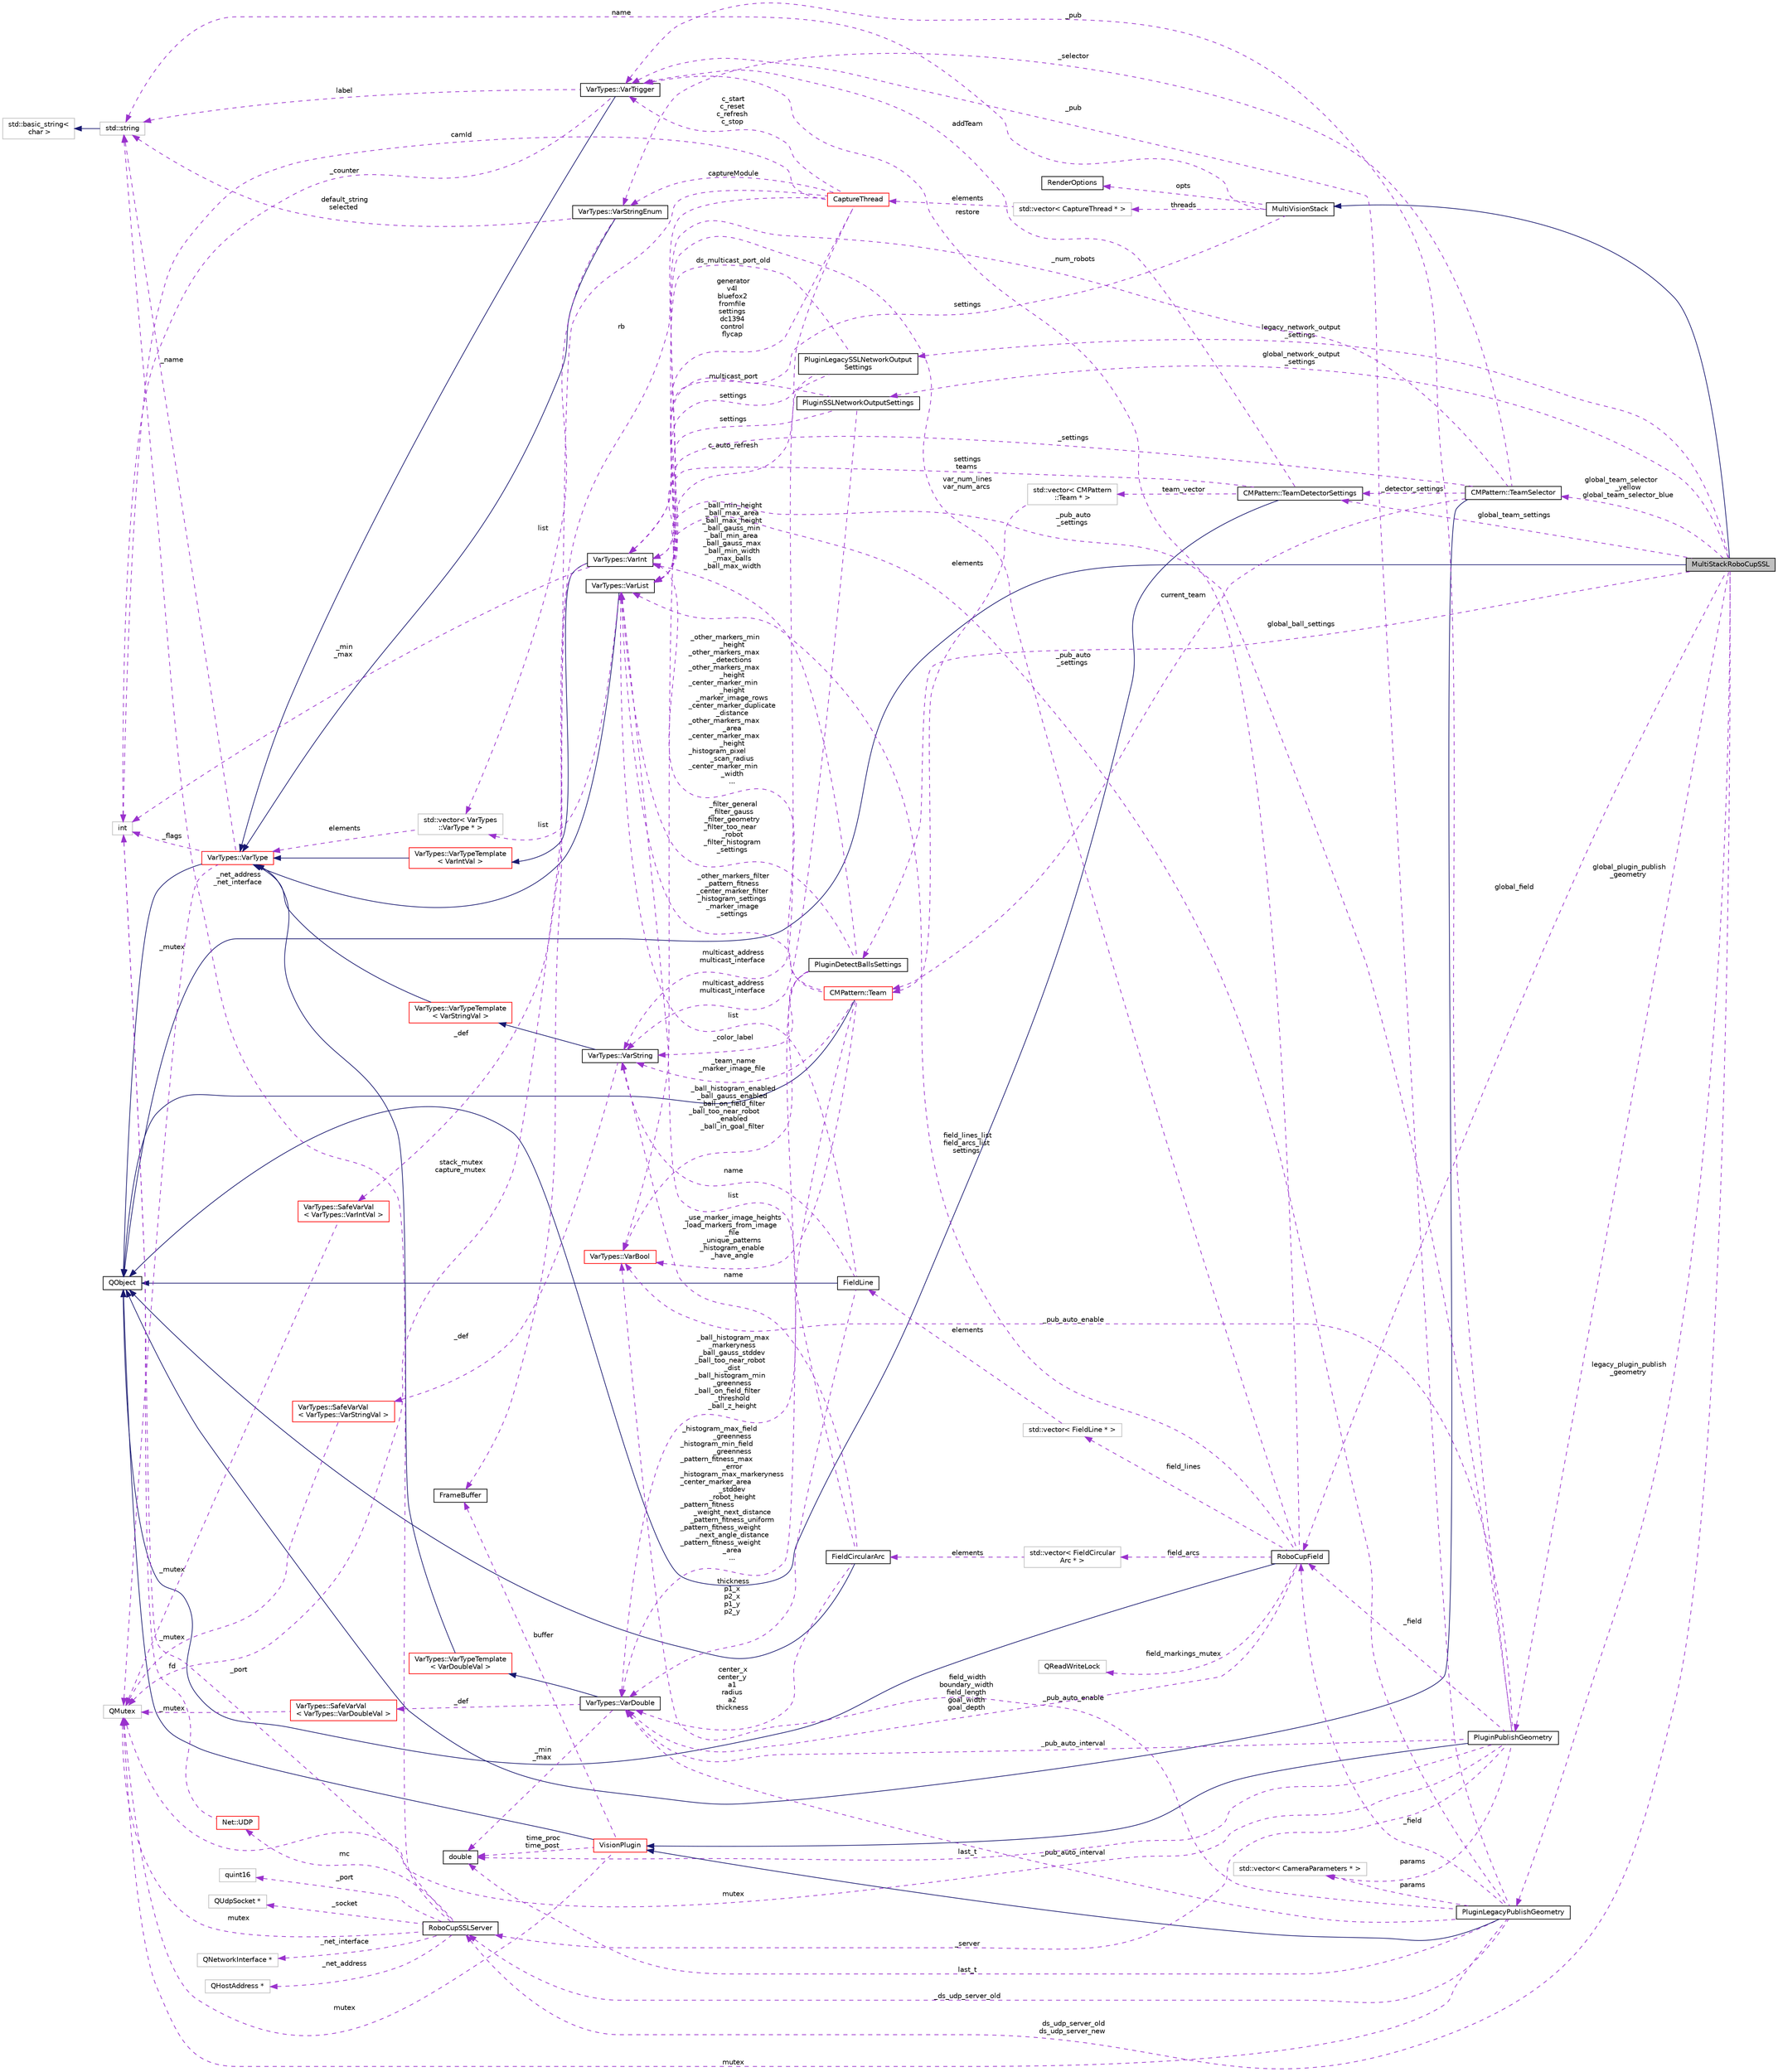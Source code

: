 digraph "MultiStackRoboCupSSL"
{
 // INTERACTIVE_SVG=YES
  edge [fontname="Helvetica",fontsize="10",labelfontname="Helvetica",labelfontsize="10"];
  node [fontname="Helvetica",fontsize="10",shape=record];
  rankdir="LR";
  Node1 [label="MultiStackRoboCupSSL",height=0.2,width=0.4,color="black", fillcolor="grey75", style="filled", fontcolor="black"];
  Node2 -> Node1 [dir="back",color="midnightblue",fontsize="10",style="solid",fontname="Helvetica"];
  Node2 [label="QObject",height=0.2,width=0.4,color="black", fillcolor="white", style="filled",URL="$dc/d4f/class_q_object.html"];
  Node3 -> Node1 [dir="back",color="midnightblue",fontsize="10",style="solid",fontname="Helvetica"];
  Node3 [label="MultiVisionStack",height=0.2,width=0.4,color="black", fillcolor="white", style="filled",URL="$dc/d23/class_multi_vision_stack.html",tooltip="Base-class of a multi-threaded / multi-camera vision stack. "];
  Node4 -> Node3 [dir="back",color="darkorchid3",fontsize="10",style="dashed",label=" settings" ,fontname="Helvetica"];
  Node4 [label="VarTypes::VarList",height=0.2,width=0.4,color="black", fillcolor="white", style="filled",URL="$d1/d74/class_var_types_1_1_var_list.html",tooltip="This is the list type of the VarTypes system. "];
  Node5 -> Node4 [dir="back",color="midnightblue",fontsize="10",style="solid",fontname="Helvetica"];
  Node5 [label="VarTypes::VarType",height=0.2,width=0.4,color="red", fillcolor="white", style="filled",URL="$d4/d59/class_var_types_1_1_var_type.html",tooltip="The base class of the VarTypes system. "];
  Node2 -> Node5 [dir="back",color="midnightblue",fontsize="10",style="solid",fontname="Helvetica"];
  Node6 -> Node5 [dir="back",color="darkorchid3",fontsize="10",style="dashed",label=" _flags" ,fontname="Helvetica"];
  Node6 [label="int",height=0.2,width=0.4,color="grey75", fillcolor="white", style="filled"];
  Node7 -> Node5 [dir="back",color="darkorchid3",fontsize="10",style="dashed",label=" _name" ,fontname="Helvetica"];
  Node7 [label="std::string",height=0.2,width=0.4,color="grey75", fillcolor="white", style="filled",tooltip="STL class. "];
  Node8 -> Node7 [dir="back",color="midnightblue",fontsize="10",style="solid",fontname="Helvetica"];
  Node8 [label="std::basic_string\<\l char \>",height=0.2,width=0.4,color="grey75", fillcolor="white", style="filled",tooltip="STL class. "];
  Node9 -> Node5 [dir="back",color="darkorchid3",fontsize="10",style="dashed",label=" _mutex" ,fontname="Helvetica"];
  Node9 [label="QMutex",height=0.2,width=0.4,color="grey75", fillcolor="white", style="filled"];
  Node10 -> Node4 [dir="back",color="darkorchid3",fontsize="10",style="dashed",label=" list" ,fontname="Helvetica"];
  Node10 [label="std::vector\< VarTypes\l::VarType * \>",height=0.2,width=0.4,color="grey75", fillcolor="white", style="filled"];
  Node5 -> Node10 [dir="back",color="darkorchid3",fontsize="10",style="dashed",label=" elements" ,fontname="Helvetica"];
  Node11 -> Node3 [dir="back",color="darkorchid3",fontsize="10",style="dashed",label=" threads" ,fontname="Helvetica"];
  Node11 [label="std::vector\< CaptureThread * \>",height=0.2,width=0.4,color="grey75", fillcolor="white", style="filled"];
  Node12 -> Node11 [dir="back",color="darkorchid3",fontsize="10",style="dashed",label=" elements" ,fontname="Helvetica"];
  Node12 [label="CaptureThread",height=0.2,width=0.4,color="red", fillcolor="white", style="filled",URL="$d6/de9/class_capture_thread.html",tooltip="A thread for capturing and processing video data. "];
  Node4 -> Node12 [dir="back",color="darkorchid3",fontsize="10",style="dashed",label=" generator\nv4l\nbluefox2\nfromfile\nsettings\ndc1394\ncontrol\nflycap" ,fontname="Helvetica"];
  Node13 -> Node12 [dir="back",color="darkorchid3",fontsize="10",style="dashed",label=" captureModule" ,fontname="Helvetica"];
  Node13 [label="VarTypes::VarStringEnum",height=0.2,width=0.4,color="black", fillcolor="white", style="filled",URL="$dc/d6f/class_var_types_1_1_var_string_enum.html",tooltip="This is the string enumeration VarType of the VarTypes system. "];
  Node5 -> Node13 [dir="back",color="midnightblue",fontsize="10",style="solid",fontname="Helvetica"];
  Node10 -> Node13 [dir="back",color="darkorchid3",fontsize="10",style="dashed",label=" list" ,fontname="Helvetica"];
  Node7 -> Node13 [dir="back",color="darkorchid3",fontsize="10",style="dashed",label=" default_string\nselected" ,fontname="Helvetica"];
  Node14 -> Node12 [dir="back",color="darkorchid3",fontsize="10",style="dashed",label=" c_auto_refresh" ,fontname="Helvetica"];
  Node14 [label="VarTypes::VarBool",height=0.2,width=0.4,color="red", fillcolor="white", style="filled",URL="$dc/da5/class_var_types_1_1_var_bool.html",tooltip="A Vartype for storing booleans. "];
  Node15 -> Node12 [dir="back",color="darkorchid3",fontsize="10",style="dashed",label=" rb" ,fontname="Helvetica"];
  Node15 [label="FrameBuffer",height=0.2,width=0.4,color="black", fillcolor="white", style="filled",URL="$d8/d23/class_frame_buffer.html",tooltip="A RingBuffer consisting of items of type FrameData. "];
  Node6 -> Node12 [dir="back",color="darkorchid3",fontsize="10",style="dashed",label=" camId" ,fontname="Helvetica"];
  Node16 -> Node12 [dir="back",color="darkorchid3",fontsize="10",style="dashed",label=" c_start\nc_reset\nc_refresh\nc_stop" ,fontname="Helvetica"];
  Node16 [label="VarTypes::VarTrigger",height=0.2,width=0.4,color="black", fillcolor="white", style="filled",URL="$d8/d89/class_var_types_1_1_var_trigger.html",tooltip="This is a Trigger-like VarType of the VarTypes system. "];
  Node5 -> Node16 [dir="back",color="midnightblue",fontsize="10",style="solid",fontname="Helvetica"];
  Node6 -> Node16 [dir="back",color="darkorchid3",fontsize="10",style="dashed",label=" _counter" ,fontname="Helvetica"];
  Node7 -> Node16 [dir="back",color="darkorchid3",fontsize="10",style="dashed",label=" label" ,fontname="Helvetica"];
  Node9 -> Node12 [dir="back",color="darkorchid3",fontsize="10",style="dashed",label=" stack_mutex\ncapture_mutex" ,fontname="Helvetica"];
  Node17 -> Node3 [dir="back",color="darkorchid3",fontsize="10",style="dashed",label=" opts" ,fontname="Helvetica"];
  Node17 [label="RenderOptions",height=0.2,width=0.4,color="black", fillcolor="white", style="filled",URL="$de/d7d/class_render_options.html",tooltip="A class with visualization parameters. "];
  Node7 -> Node3 [dir="back",color="darkorchid3",fontsize="10",style="dashed",label=" name" ,fontname="Helvetica"];
  Node18 -> Node1 [dir="back",color="darkorchid3",fontsize="10",style="dashed",label=" legacy_network_output\l_settings" ,fontname="Helvetica"];
  Node18 [label="PluginLegacySSLNetworkOutput\lSettings",height=0.2,width=0.4,color="black", fillcolor="white", style="filled",URL="$de/d4b/class_plugin_legacy_s_s_l_network_output_settings.html"];
  Node4 -> Node18 [dir="back",color="darkorchid3",fontsize="10",style="dashed",label=" settings" ,fontname="Helvetica"];
  Node19 -> Node18 [dir="back",color="darkorchid3",fontsize="10",style="dashed",label=" ds_multicast_port_old" ,fontname="Helvetica"];
  Node19 [label="VarTypes::VarInt",height=0.2,width=0.4,color="black", fillcolor="white", style="filled",URL="$d0/d6c/class_var_types_1_1_var_int.html",tooltip="A Vartype for storing integers. "];
  Node20 -> Node19 [dir="back",color="midnightblue",fontsize="10",style="solid",fontname="Helvetica"];
  Node20 [label="VarTypes::VarTypeTemplate\l\< VarIntVal \>",height=0.2,width=0.4,color="red", fillcolor="white", style="filled",URL="$d7/d38/class_var_types_1_1_var_type_template.html"];
  Node5 -> Node20 [dir="back",color="midnightblue",fontsize="10",style="solid",fontname="Helvetica"];
  Node21 -> Node19 [dir="back",color="darkorchid3",fontsize="10",style="dashed",label=" _def" ,fontname="Helvetica"];
  Node21 [label="VarTypes::SafeVarVal\l\< VarTypes::VarIntVal \>",height=0.2,width=0.4,color="red", fillcolor="white", style="filled",URL="$d2/dc4/class_var_types_1_1_safe_var_val.html"];
  Node9 -> Node21 [dir="back",color="darkorchid3",fontsize="10",style="dashed",label=" _mutex" ,fontname="Helvetica"];
  Node6 -> Node19 [dir="back",color="darkorchid3",fontsize="10",style="dashed",label=" _min\n_max" ,fontname="Helvetica"];
  Node22 -> Node18 [dir="back",color="darkorchid3",fontsize="10",style="dashed",label=" multicast_address\nmulticast_interface" ,fontname="Helvetica"];
  Node22 [label="VarTypes::VarString",height=0.2,width=0.4,color="black", fillcolor="white", style="filled",URL="$d5/deb/class_var_types_1_1_var_string.html",tooltip="This is the string VarType of the VarTypes system. "];
  Node23 -> Node22 [dir="back",color="midnightblue",fontsize="10",style="solid",fontname="Helvetica"];
  Node23 [label="VarTypes::VarTypeTemplate\l\< VarStringVal \>",height=0.2,width=0.4,color="red", fillcolor="white", style="filled",URL="$d7/d38/class_var_types_1_1_var_type_template.html"];
  Node5 -> Node23 [dir="back",color="midnightblue",fontsize="10",style="solid",fontname="Helvetica"];
  Node24 -> Node22 [dir="back",color="darkorchid3",fontsize="10",style="dashed",label=" _def" ,fontname="Helvetica"];
  Node24 [label="VarTypes::SafeVarVal\l\< VarTypes::VarStringVal \>",height=0.2,width=0.4,color="red", fillcolor="white", style="filled",URL="$d2/dc4/class_var_types_1_1_safe_var_val.html"];
  Node9 -> Node24 [dir="back",color="darkorchid3",fontsize="10",style="dashed",label=" _mutex" ,fontname="Helvetica"];
  Node25 -> Node1 [dir="back",color="darkorchid3",fontsize="10",style="dashed",label=" global_network_output\l_settings" ,fontname="Helvetica"];
  Node25 [label="PluginSSLNetworkOutputSettings",height=0.2,width=0.4,color="black", fillcolor="white", style="filled",URL="$dd/d3e/class_plugin_s_s_l_network_output_settings.html"];
  Node4 -> Node25 [dir="back",color="darkorchid3",fontsize="10",style="dashed",label=" settings" ,fontname="Helvetica"];
  Node19 -> Node25 [dir="back",color="darkorchid3",fontsize="10",style="dashed",label=" multicast_port" ,fontname="Helvetica"];
  Node22 -> Node25 [dir="back",color="darkorchid3",fontsize="10",style="dashed",label=" multicast_address\nmulticast_interface" ,fontname="Helvetica"];
  Node26 -> Node1 [dir="back",color="darkorchid3",fontsize="10",style="dashed",label=" global_team_settings" ,fontname="Helvetica"];
  Node26 [label="CMPattern::TeamDetectorSettings",height=0.2,width=0.4,color="black", fillcolor="white", style="filled",URL="$d2/d12/class_c_m_pattern_1_1_team_detector_settings.html"];
  Node2 -> Node26 [dir="back",color="midnightblue",fontsize="10",style="solid",fontname="Helvetica"];
  Node4 -> Node26 [dir="back",color="darkorchid3",fontsize="10",style="dashed",label=" settings\nteams" ,fontname="Helvetica"];
  Node27 -> Node26 [dir="back",color="darkorchid3",fontsize="10",style="dashed",label=" team_vector" ,fontname="Helvetica"];
  Node27 [label="std::vector\< CMPattern\l::Team * \>",height=0.2,width=0.4,color="grey75", fillcolor="white", style="filled"];
  Node28 -> Node27 [dir="back",color="darkorchid3",fontsize="10",style="dashed",label=" elements" ,fontname="Helvetica"];
  Node28 [label="CMPattern::Team",height=0.2,width=0.4,color="red", fillcolor="white", style="filled",URL="$dd/d8f/class_c_m_pattern_1_1_team.html"];
  Node2 -> Node28 [dir="back",color="midnightblue",fontsize="10",style="solid",fontname="Helvetica"];
  Node4 -> Node28 [dir="back",color="darkorchid3",fontsize="10",style="dashed",label=" _other_markers_filter\n_pattern_fitness\n_center_marker_filter\n_histogram_settings\n_marker_image\n_settings" ,fontname="Helvetica"];
  Node19 -> Node28 [dir="back",color="darkorchid3",fontsize="10",style="dashed",label=" _other_markers_min\l_height\n_other_markers_max\l_detections\n_other_markers_max\l_height\n_center_marker_min\l_height\n_marker_image_rows\n_center_marker_duplicate\l_distance\n_other_markers_max\l_area\n_center_marker_max\l_height\n_histogram_pixel\l_scan_radius\n_center_marker_min\l_width\n..." ,fontname="Helvetica"];
  Node14 -> Node28 [dir="back",color="darkorchid3",fontsize="10",style="dashed",label=" _use_marker_image_heights\n_load_markers_from_image\l_file\n_unique_patterns\n_histogram_enable\n_have_angle" ,fontname="Helvetica"];
  Node29 -> Node28 [dir="back",color="darkorchid3",fontsize="10",style="dashed",label=" _histogram_max_field\l_greenness\n_histogram_min_field\l_greenness\n_pattern_fitness_max\l_error\n_histogram_max_markeryness\n_center_marker_area\l_stddev\n_robot_height\n_pattern_fitness\l_weight_next_distance\n_pattern_fitness_uniform\n_pattern_fitness_weight\l_next_angle_distance\n_pattern_fitness_weight\l_area\n..." ,fontname="Helvetica"];
  Node29 [label="VarTypes::VarDouble",height=0.2,width=0.4,color="black", fillcolor="white", style="filled",URL="$d6/de9/class_var_types_1_1_var_double.html",tooltip="A Vartype for storing double precision floating points. "];
  Node30 -> Node29 [dir="back",color="midnightblue",fontsize="10",style="solid",fontname="Helvetica"];
  Node30 [label="VarTypes::VarTypeTemplate\l\< VarDoubleVal \>",height=0.2,width=0.4,color="red", fillcolor="white", style="filled",URL="$d7/d38/class_var_types_1_1_var_type_template.html"];
  Node5 -> Node30 [dir="back",color="midnightblue",fontsize="10",style="solid",fontname="Helvetica"];
  Node31 -> Node29 [dir="back",color="darkorchid3",fontsize="10",style="dashed",label=" _min\n_max" ,fontname="Helvetica"];
  Node31 [label="double",height=0.2,width=0.4,color="black", fillcolor="white", style="filled",URL="$df/de6/classdouble.html"];
  Node32 -> Node29 [dir="back",color="darkorchid3",fontsize="10",style="dashed",label=" _def" ,fontname="Helvetica"];
  Node32 [label="VarTypes::SafeVarVal\l\< VarTypes::VarDoubleVal \>",height=0.2,width=0.4,color="red", fillcolor="white", style="filled",URL="$d2/dc4/class_var_types_1_1_safe_var_val.html"];
  Node9 -> Node32 [dir="back",color="darkorchid3",fontsize="10",style="dashed",label=" _mutex" ,fontname="Helvetica"];
  Node22 -> Node28 [dir="back",color="darkorchid3",fontsize="10",style="dashed",label=" _team_name\n_marker_image_file" ,fontname="Helvetica"];
  Node16 -> Node26 [dir="back",color="darkorchid3",fontsize="10",style="dashed",label=" addTeam" ,fontname="Helvetica"];
  Node33 -> Node1 [dir="back",color="darkorchid3",fontsize="10",style="dashed",label=" global_field" ,fontname="Helvetica"];
  Node33 [label="RoboCupField",height=0.2,width=0.4,color="black", fillcolor="white", style="filled",URL="$d2/d6f/class_robo_cup_field.html",tooltip="Definition of all variables for a symmetric, regulation-style RoboCup SSL field. "];
  Node2 -> Node33 [dir="back",color="midnightblue",fontsize="10",style="solid",fontname="Helvetica"];
  Node4 -> Node33 [dir="back",color="darkorchid3",fontsize="10",style="dashed",label=" field_lines_list\nfield_arcs_list\nsettings" ,fontname="Helvetica"];
  Node19 -> Node33 [dir="back",color="darkorchid3",fontsize="10",style="dashed",label=" var_num_lines\nvar_num_arcs" ,fontname="Helvetica"];
  Node34 -> Node33 [dir="back",color="darkorchid3",fontsize="10",style="dashed",label=" field_arcs" ,fontname="Helvetica"];
  Node34 [label="std::vector\< FieldCircular\lArc * \>",height=0.2,width=0.4,color="grey75", fillcolor="white", style="filled"];
  Node35 -> Node34 [dir="back",color="darkorchid3",fontsize="10",style="dashed",label=" elements" ,fontname="Helvetica"];
  Node35 [label="FieldCircularArc",height=0.2,width=0.4,color="black", fillcolor="white", style="filled",URL="$da/d15/class_field_circular_arc.html"];
  Node2 -> Node35 [dir="back",color="midnightblue",fontsize="10",style="solid",fontname="Helvetica"];
  Node4 -> Node35 [dir="back",color="darkorchid3",fontsize="10",style="dashed",label=" list" ,fontname="Helvetica"];
  Node29 -> Node35 [dir="back",color="darkorchid3",fontsize="10",style="dashed",label=" center_x\ncenter_y\na1\nradius\na2\nthickness" ,fontname="Helvetica"];
  Node22 -> Node35 [dir="back",color="darkorchid3",fontsize="10",style="dashed",label=" name" ,fontname="Helvetica"];
  Node29 -> Node33 [dir="back",color="darkorchid3",fontsize="10",style="dashed",label=" field_width\nboundary_width\nfield_length\ngoal_width\ngoal_depth" ,fontname="Helvetica"];
  Node36 -> Node33 [dir="back",color="darkorchid3",fontsize="10",style="dashed",label=" field_lines" ,fontname="Helvetica"];
  Node36 [label="std::vector\< FieldLine * \>",height=0.2,width=0.4,color="grey75", fillcolor="white", style="filled"];
  Node37 -> Node36 [dir="back",color="darkorchid3",fontsize="10",style="dashed",label=" elements" ,fontname="Helvetica"];
  Node37 [label="FieldLine",height=0.2,width=0.4,color="black", fillcolor="white", style="filled",URL="$db/dda/class_field_line.html"];
  Node2 -> Node37 [dir="back",color="midnightblue",fontsize="10",style="solid",fontname="Helvetica"];
  Node4 -> Node37 [dir="back",color="darkorchid3",fontsize="10",style="dashed",label=" list" ,fontname="Helvetica"];
  Node29 -> Node37 [dir="back",color="darkorchid3",fontsize="10",style="dashed",label=" thickness\np1_x\np2_x\np1_y\np2_y" ,fontname="Helvetica"];
  Node22 -> Node37 [dir="back",color="darkorchid3",fontsize="10",style="dashed",label=" name" ,fontname="Helvetica"];
  Node16 -> Node33 [dir="back",color="darkorchid3",fontsize="10",style="dashed",label=" restore" ,fontname="Helvetica"];
  Node38 -> Node33 [dir="back",color="darkorchid3",fontsize="10",style="dashed",label=" field_markings_mutex" ,fontname="Helvetica"];
  Node38 [label="QReadWriteLock",height=0.2,width=0.4,color="grey75", fillcolor="white", style="filled"];
  Node39 -> Node1 [dir="back",color="darkorchid3",fontsize="10",style="dashed",label=" legacy_plugin_publish\l_geometry" ,fontname="Helvetica"];
  Node39 [label="PluginLegacyPublishGeometry",height=0.2,width=0.4,color="black", fillcolor="white", style="filled",URL="$da/da8/class_plugin_legacy_publish_geometry.html"];
  Node40 -> Node39 [dir="back",color="midnightblue",fontsize="10",style="solid",fontname="Helvetica"];
  Node40 [label="VisionPlugin",height=0.2,width=0.4,color="red", fillcolor="white", style="filled",URL="$d8/d1e/class_vision_plugin.html",tooltip="A base class for general vision processing plugin. "];
  Node2 -> Node40 [dir="back",color="midnightblue",fontsize="10",style="solid",fontname="Helvetica"];
  Node31 -> Node40 [dir="back",color="darkorchid3",fontsize="10",style="dashed",label=" time_proc\ntime_post" ,fontname="Helvetica"];
  Node15 -> Node40 [dir="back",color="darkorchid3",fontsize="10",style="dashed",label=" buffer" ,fontname="Helvetica"];
  Node9 -> Node40 [dir="back",color="darkorchid3",fontsize="10",style="dashed",label=" mutex" ,fontname="Helvetica"];
  Node4 -> Node39 [dir="back",color="darkorchid3",fontsize="10",style="dashed",label=" _pub_auto\n_settings" ,fontname="Helvetica"];
  Node31 -> Node39 [dir="back",color="darkorchid3",fontsize="10",style="dashed",label=" last_t" ,fontname="Helvetica"];
  Node41 -> Node39 [dir="back",color="darkorchid3",fontsize="10",style="dashed",label=" params" ,fontname="Helvetica"];
  Node41 [label="std::vector\< CameraParameters * \>",height=0.2,width=0.4,color="grey75", fillcolor="white", style="filled"];
  Node33 -> Node39 [dir="back",color="darkorchid3",fontsize="10",style="dashed",label=" _field" ,fontname="Helvetica"];
  Node14 -> Node39 [dir="back",color="darkorchid3",fontsize="10",style="dashed",label=" _pub_auto_enable" ,fontname="Helvetica"];
  Node29 -> Node39 [dir="back",color="darkorchid3",fontsize="10",style="dashed",label=" _pub_auto_interval" ,fontname="Helvetica"];
  Node16 -> Node39 [dir="back",color="darkorchid3",fontsize="10",style="dashed",label=" _pub" ,fontname="Helvetica"];
  Node9 -> Node39 [dir="back",color="darkorchid3",fontsize="10",style="dashed",label=" mutex" ,fontname="Helvetica"];
  Node42 -> Node39 [dir="back",color="darkorchid3",fontsize="10",style="dashed",label=" _ds_udp_server_old" ,fontname="Helvetica"];
  Node42 [label="RoboCupSSLServer",height=0.2,width=0.4,color="black", fillcolor="white", style="filled",URL="$d7/db4/class_robo_cup_s_s_l_server.html"];
  Node43 -> Node42 [dir="back",color="darkorchid3",fontsize="10",style="dashed",label=" _port" ,fontname="Helvetica"];
  Node43 [label="quint16",height=0.2,width=0.4,color="grey75", fillcolor="white", style="filled"];
  Node44 -> Node42 [dir="back",color="darkorchid3",fontsize="10",style="dashed",label=" mc" ,fontname="Helvetica"];
  Node44 [label="Net::UDP",height=0.2,width=0.4,color="red", fillcolor="white", style="filled",URL="$de/d3b/class_net_1_1_u_d_p.html"];
  Node6 -> Node44 [dir="back",color="darkorchid3",fontsize="10",style="dashed",label=" fd" ,fontname="Helvetica"];
  Node6 -> Node42 [dir="back",color="darkorchid3",fontsize="10",style="dashed",label=" _port" ,fontname="Helvetica"];
  Node45 -> Node42 [dir="back",color="darkorchid3",fontsize="10",style="dashed",label=" _socket" ,fontname="Helvetica"];
  Node45 [label="QUdpSocket *",height=0.2,width=0.4,color="grey75", fillcolor="white", style="filled"];
  Node7 -> Node42 [dir="back",color="darkorchid3",fontsize="10",style="dashed",label=" _net_address\n_net_interface" ,fontname="Helvetica"];
  Node46 -> Node42 [dir="back",color="darkorchid3",fontsize="10",style="dashed",label=" _net_interface" ,fontname="Helvetica"];
  Node46 [label="QNetworkInterface *",height=0.2,width=0.4,color="grey75", fillcolor="white", style="filled"];
  Node9 -> Node42 [dir="back",color="darkorchid3",fontsize="10",style="dashed",label=" mutex" ,fontname="Helvetica"];
  Node47 -> Node42 [dir="back",color="darkorchid3",fontsize="10",style="dashed",label=" _net_address" ,fontname="Helvetica"];
  Node47 [label="QHostAddress *",height=0.2,width=0.4,color="grey75", fillcolor="white", style="filled"];
  Node48 -> Node1 [dir="back",color="darkorchid3",fontsize="10",style="dashed",label=" global_plugin_publish\l_geometry" ,fontname="Helvetica"];
  Node48 [label="PluginPublishGeometry",height=0.2,width=0.4,color="black", fillcolor="white", style="filled",URL="$d5/db6/class_plugin_publish_geometry.html"];
  Node40 -> Node48 [dir="back",color="midnightblue",fontsize="10",style="solid",fontname="Helvetica"];
  Node4 -> Node48 [dir="back",color="darkorchid3",fontsize="10",style="dashed",label=" _pub_auto\n_settings" ,fontname="Helvetica"];
  Node31 -> Node48 [dir="back",color="darkorchid3",fontsize="10",style="dashed",label=" last_t" ,fontname="Helvetica"];
  Node41 -> Node48 [dir="back",color="darkorchid3",fontsize="10",style="dashed",label=" params" ,fontname="Helvetica"];
  Node33 -> Node48 [dir="back",color="darkorchid3",fontsize="10",style="dashed",label=" _field" ,fontname="Helvetica"];
  Node14 -> Node48 [dir="back",color="darkorchid3",fontsize="10",style="dashed",label=" _pub_auto_enable" ,fontname="Helvetica"];
  Node29 -> Node48 [dir="back",color="darkorchid3",fontsize="10",style="dashed",label=" _pub_auto_interval" ,fontname="Helvetica"];
  Node16 -> Node48 [dir="back",color="darkorchid3",fontsize="10",style="dashed",label=" _pub" ,fontname="Helvetica"];
  Node9 -> Node48 [dir="back",color="darkorchid3",fontsize="10",style="dashed",label=" mutex" ,fontname="Helvetica"];
  Node42 -> Node48 [dir="back",color="darkorchid3",fontsize="10",style="dashed",label=" _server" ,fontname="Helvetica"];
  Node49 -> Node1 [dir="back",color="darkorchid3",fontsize="10",style="dashed",label=" global_ball_settings" ,fontname="Helvetica"];
  Node49 [label="PluginDetectBallsSettings",height=0.2,width=0.4,color="black", fillcolor="white", style="filled",URL="$dc/d8d/class_plugin_detect_balls_settings.html"];
  Node4 -> Node49 [dir="back",color="darkorchid3",fontsize="10",style="dashed",label=" _filter_general\n_filter_gauss\n_filter_geometry\n_filter_too_near\l_robot\n_filter_histogram\n_settings" ,fontname="Helvetica"];
  Node19 -> Node49 [dir="back",color="darkorchid3",fontsize="10",style="dashed",label=" _ball_min_height\n_ball_max_area\n_ball_max_height\n_ball_gauss_min\n_ball_min_area\n_ball_gauss_max\n_ball_min_width\n_max_balls\n_ball_max_width" ,fontname="Helvetica"];
  Node14 -> Node49 [dir="back",color="darkorchid3",fontsize="10",style="dashed",label=" _ball_histogram_enabled\n_ball_gauss_enabled\n_ball_on_field_filter\n_ball_too_near_robot\l_enabled\n_ball_in_goal_filter" ,fontname="Helvetica"];
  Node29 -> Node49 [dir="back",color="darkorchid3",fontsize="10",style="dashed",label=" _ball_histogram_max\l_markeryness\n_ball_gauss_stddev\n_ball_too_near_robot\l_dist\n_ball_histogram_min\l_greenness\n_ball_on_field_filter\l_threshold\n_ball_z_height" ,fontname="Helvetica"];
  Node22 -> Node49 [dir="back",color="darkorchid3",fontsize="10",style="dashed",label=" _color_label" ,fontname="Helvetica"];
  Node50 -> Node1 [dir="back",color="darkorchid3",fontsize="10",style="dashed",label=" global_team_selector\l_yellow\nglobal_team_selector_blue" ,fontname="Helvetica"];
  Node50 [label="CMPattern::TeamSelector",height=0.2,width=0.4,color="black", fillcolor="white", style="filled",URL="$da/d75/class_c_m_pattern_1_1_team_selector.html"];
  Node2 -> Node50 [dir="back",color="midnightblue",fontsize="10",style="solid",fontname="Helvetica"];
  Node4 -> Node50 [dir="back",color="darkorchid3",fontsize="10",style="dashed",label=" _settings" ,fontname="Helvetica"];
  Node28 -> Node50 [dir="back",color="darkorchid3",fontsize="10",style="dashed",label=" current_team" ,fontname="Helvetica"];
  Node26 -> Node50 [dir="back",color="darkorchid3",fontsize="10",style="dashed",label=" _detector_settings" ,fontname="Helvetica"];
  Node13 -> Node50 [dir="back",color="darkorchid3",fontsize="10",style="dashed",label=" _selector" ,fontname="Helvetica"];
  Node19 -> Node50 [dir="back",color="darkorchid3",fontsize="10",style="dashed",label=" _num_robots" ,fontname="Helvetica"];
  Node42 -> Node1 [dir="back",color="darkorchid3",fontsize="10",style="dashed",label=" ds_udp_server_old\nds_udp_server_new" ,fontname="Helvetica"];
}

